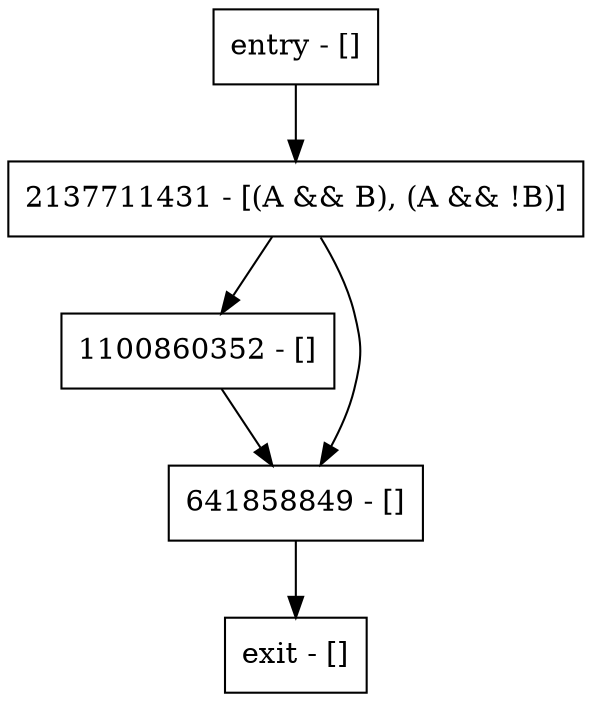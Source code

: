 digraph bar {
node [shape=record];
entry [label="entry - []"];
exit [label="exit - []"];
1100860352 [label="1100860352 - []"];
2137711431 [label="2137711431 - [(A && B), (A && !B)]"];
641858849 [label="641858849 - []"];
entry;
exit;
entry -> 2137711431;
1100860352 -> 641858849;
2137711431 -> 1100860352;
2137711431 -> 641858849;
641858849 -> exit;
}
